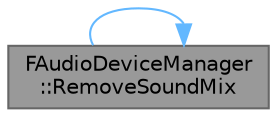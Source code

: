 digraph "FAudioDeviceManager::RemoveSoundMix"
{
 // INTERACTIVE_SVG=YES
 // LATEX_PDF_SIZE
  bgcolor="transparent";
  edge [fontname=Helvetica,fontsize=10,labelfontname=Helvetica,labelfontsize=10];
  node [fontname=Helvetica,fontsize=10,shape=box,height=0.2,width=0.4];
  rankdir="LR";
  Node1 [id="Node000001",label="FAudioDeviceManager\l::RemoveSoundMix",height=0.2,width=0.4,color="gray40", fillcolor="grey60", style="filled", fontcolor="black",tooltip="Removes sound mix from all audio devices."];
  Node1 -> Node1 [id="edge1_Node000001_Node000001",color="steelblue1",style="solid",tooltip=" "];
}
